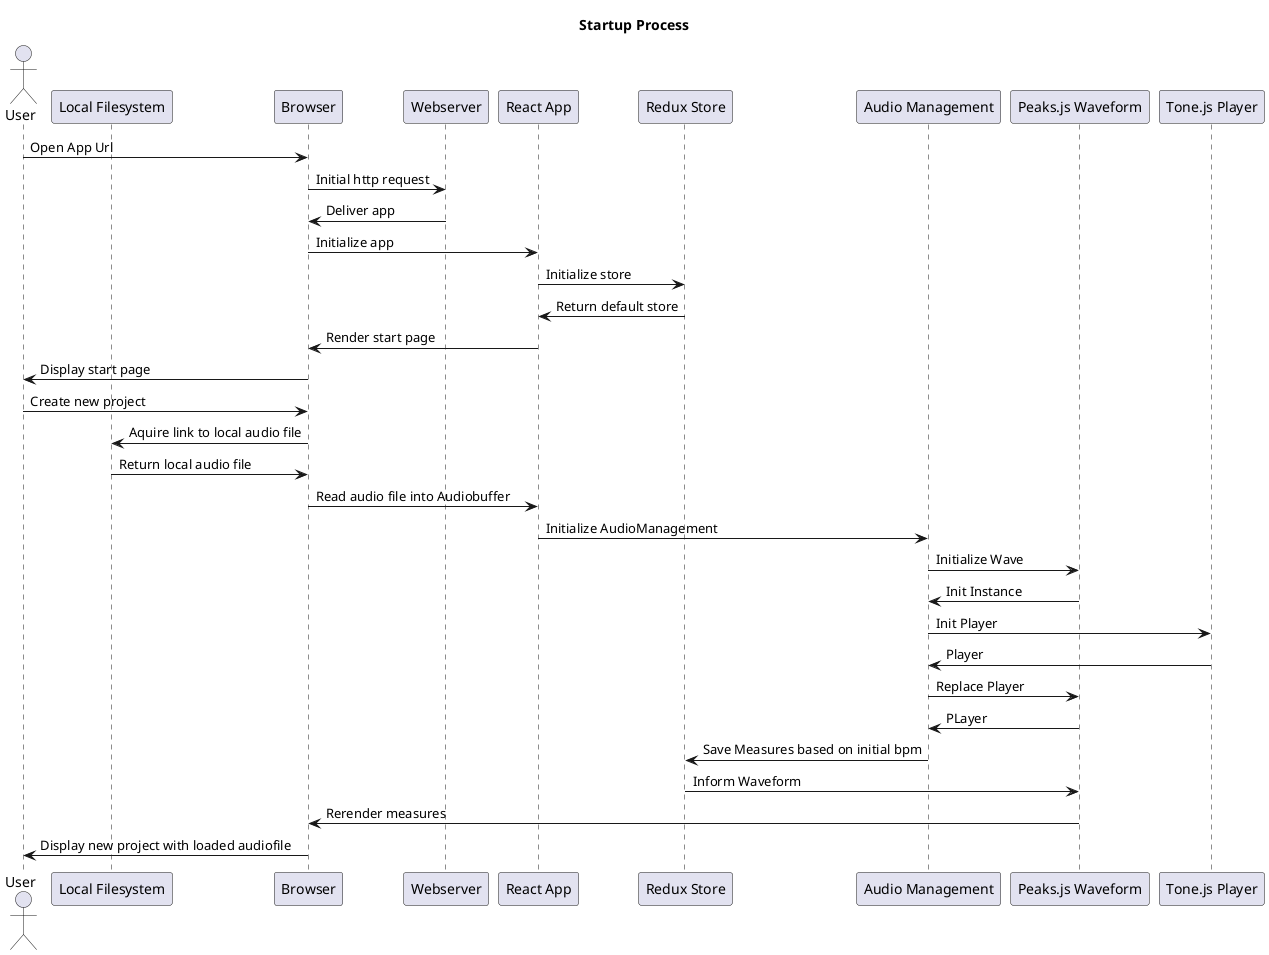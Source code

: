 @startuml Sequence Diagrams

title     Startup Process

actor User 
participant "Local Filesystem" as File
participant Browser
participant Webserver 
participant "React App" as App
participant "Redux Store" as Store
participant "Audio Management" as Audio
participant "Peaks.js Waveform" as Wave
participant "Tone.js Player" as Player

User -> Browser : Open App Url
Browser -> Webserver : Initial http request
Webserver -> Browser : Deliver app
Browser -> App : Initialize app
App -> Store : Initialize store
App <- Store : Return default store
App -> Browser : Render start page
Browser -> User : Display start page
User -> Browser : Create new project
Browser -> File: Aquire link to local audio file 
File -> Browser: Return local audio file
Browser -> App : Read audio file into Audiobuffer
App -> Audio: Initialize AudioManagement
Audio -> Wave: Initialize Wave
Audio <- Wave: Init Instance
Audio -> Player: Init Player
Audio <- Player: Player
Audio -> Wave: Replace Player
Audio <- Wave: PLayer
Audio -> Store: Save Measures based on initial bpm
Store -> Wave: Inform Waveform
Browser <- Wave: Rerender measures
Browser -> User: Display new project with loaded audiofile
@enduml
